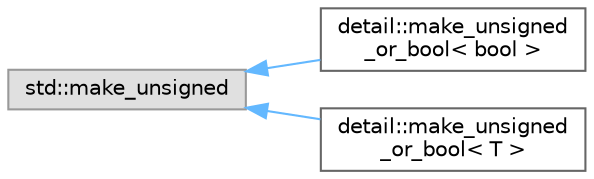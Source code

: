 digraph "类继承关系图"
{
 // LATEX_PDF_SIZE
  bgcolor="transparent";
  edge [fontname=Helvetica,fontsize=10,labelfontname=Helvetica,labelfontsize=10];
  node [fontname=Helvetica,fontsize=10,shape=box,height=0.2,width=0.4];
  rankdir="LR";
  Node0 [id="Node000000",label="std::make_unsigned",height=0.2,width=0.4,color="grey60", fillcolor="#E0E0E0", style="filled",tooltip=" "];
  Node0 -> Node1 [id="edge1658_Node000000_Node000001",dir="back",color="steelblue1",style="solid",tooltip=" "];
  Node1 [id="Node000001",label="detail::make_unsigned\l_or_bool\< bool \>",height=0.2,width=0.4,color="grey40", fillcolor="white", style="filled",URL="$structdetail_1_1make__unsigned__or__bool_3_01bool_01_4.html",tooltip=" "];
  Node0 -> Node2 [id="edge1659_Node000000_Node000002",dir="back",color="steelblue1",style="solid",tooltip=" "];
  Node2 [id="Node000002",label="detail::make_unsigned\l_or_bool\< T \>",height=0.2,width=0.4,color="grey40", fillcolor="white", style="filled",URL="$structdetail_1_1make__unsigned__or__bool.html",tooltip=" "];
}
